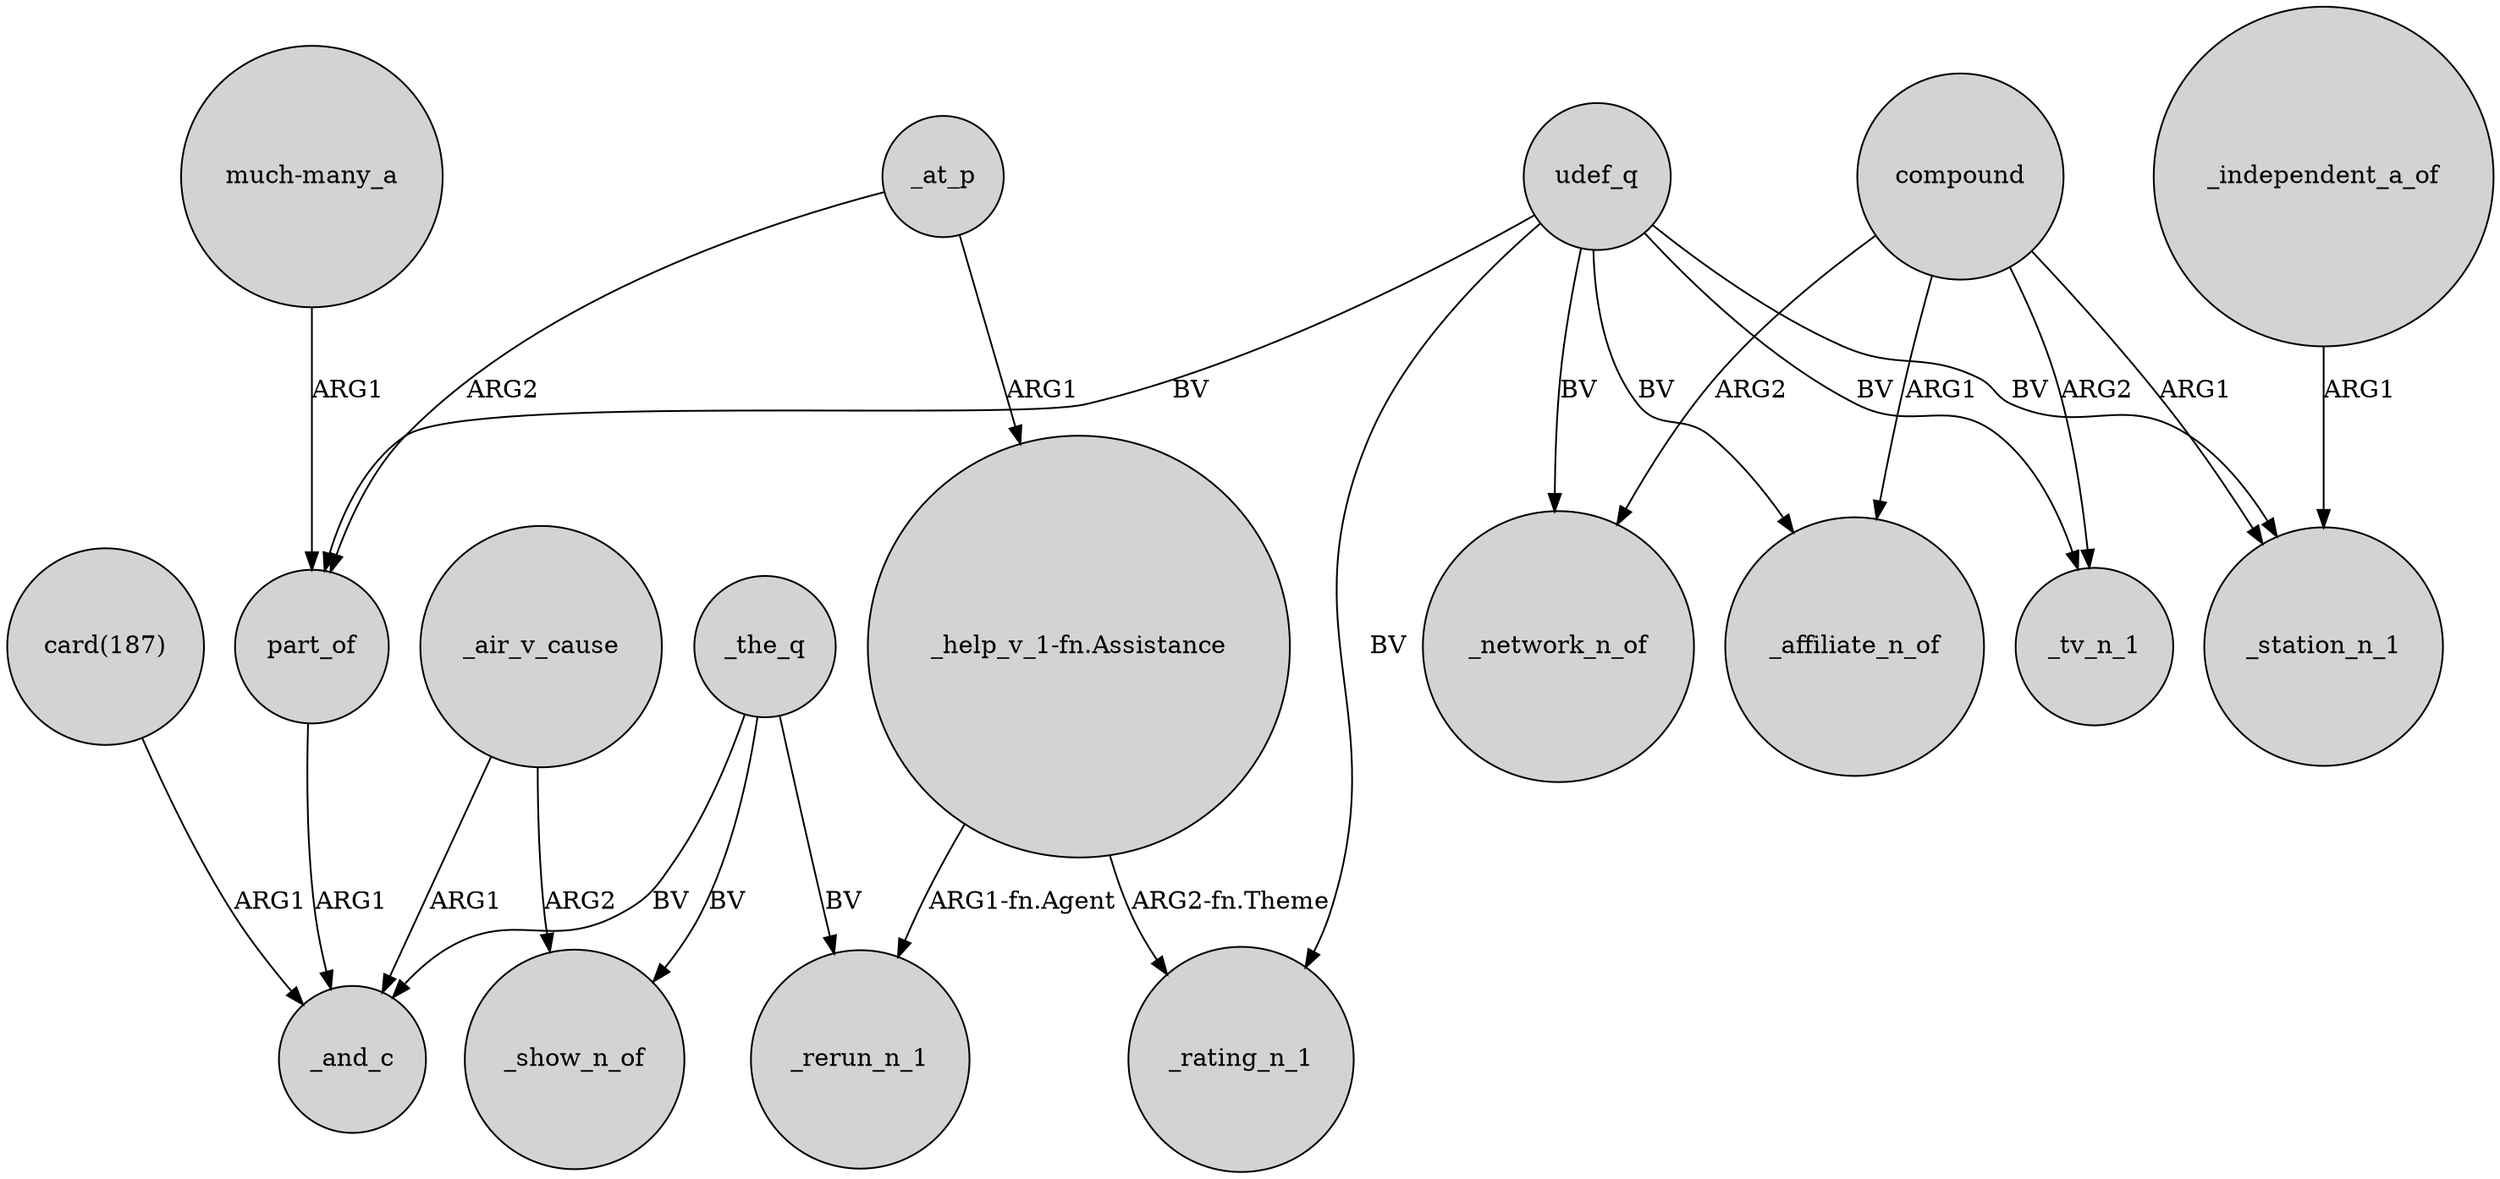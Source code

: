 digraph {
	node [shape=circle style=filled]
	_the_q -> _and_c [label=BV]
	_the_q -> _rerun_n_1 [label=BV]
	"card(187)" -> _and_c [label=ARG1]
	udef_q -> part_of [label=BV]
	udef_q -> _rating_n_1 [label=BV]
	compound -> _tv_n_1 [label=ARG2]
	_air_v_cause -> _and_c [label=ARG1]
	"much-many_a" -> part_of [label=ARG1]
	udef_q -> _tv_n_1 [label=BV]
	"_help_v_1-fn.Assistance" -> _rerun_n_1 [label="ARG1-fn.Agent"]
	"_help_v_1-fn.Assistance" -> _rating_n_1 [label="ARG2-fn.Theme"]
	part_of -> _and_c [label=ARG1]
	udef_q -> _affiliate_n_of [label=BV]
	_independent_a_of -> _station_n_1 [label=ARG1]
	compound -> _station_n_1 [label=ARG1]
	compound -> _affiliate_n_of [label=ARG1]
	_at_p -> "_help_v_1-fn.Assistance" [label=ARG1]
	compound -> _network_n_of [label=ARG2]
	udef_q -> _station_n_1 [label=BV]
	_air_v_cause -> _show_n_of [label=ARG2]
	_at_p -> part_of [label=ARG2]
	udef_q -> _network_n_of [label=BV]
	_the_q -> _show_n_of [label=BV]
}
